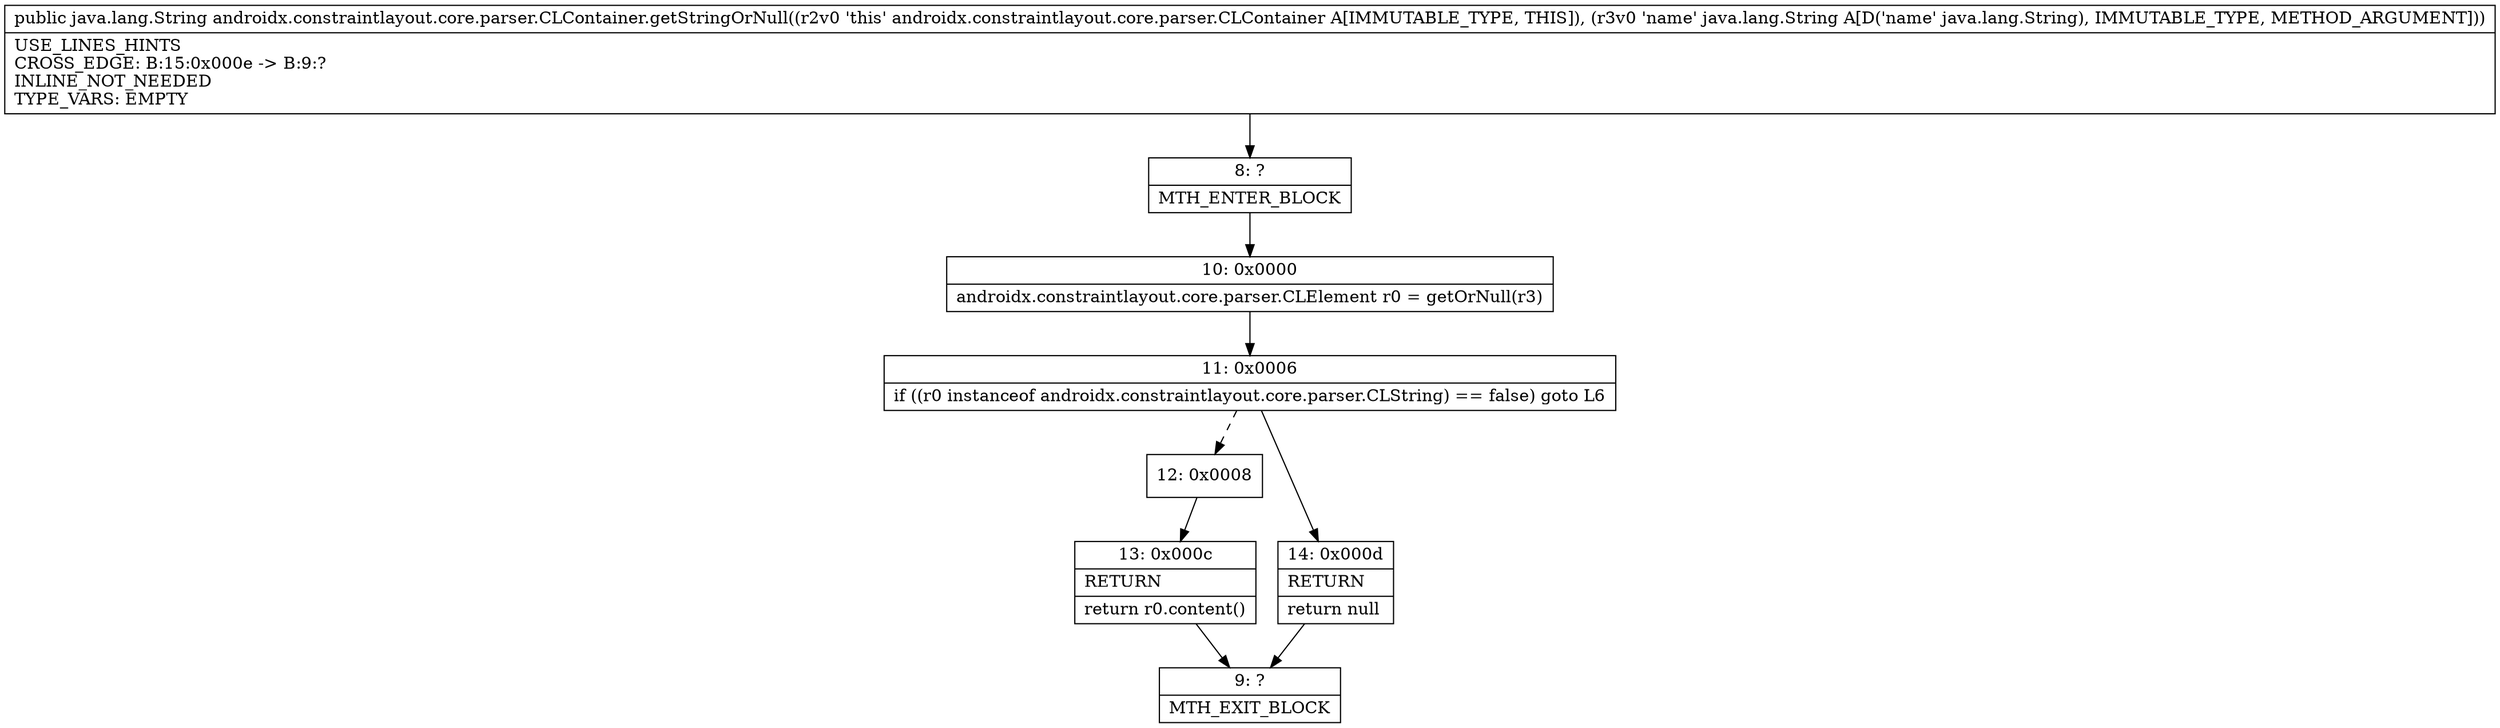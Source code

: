 digraph "CFG forandroidx.constraintlayout.core.parser.CLContainer.getStringOrNull(Ljava\/lang\/String;)Ljava\/lang\/String;" {
Node_8 [shape=record,label="{8\:\ ?|MTH_ENTER_BLOCK\l}"];
Node_10 [shape=record,label="{10\:\ 0x0000|androidx.constraintlayout.core.parser.CLElement r0 = getOrNull(r3)\l}"];
Node_11 [shape=record,label="{11\:\ 0x0006|if ((r0 instanceof androidx.constraintlayout.core.parser.CLString) == false) goto L6\l}"];
Node_12 [shape=record,label="{12\:\ 0x0008}"];
Node_13 [shape=record,label="{13\:\ 0x000c|RETURN\l|return r0.content()\l}"];
Node_9 [shape=record,label="{9\:\ ?|MTH_EXIT_BLOCK\l}"];
Node_14 [shape=record,label="{14\:\ 0x000d|RETURN\l|return null\l}"];
MethodNode[shape=record,label="{public java.lang.String androidx.constraintlayout.core.parser.CLContainer.getStringOrNull((r2v0 'this' androidx.constraintlayout.core.parser.CLContainer A[IMMUTABLE_TYPE, THIS]), (r3v0 'name' java.lang.String A[D('name' java.lang.String), IMMUTABLE_TYPE, METHOD_ARGUMENT]))  | USE_LINES_HINTS\lCROSS_EDGE: B:15:0x000e \-\> B:9:?\lINLINE_NOT_NEEDED\lTYPE_VARS: EMPTY\l}"];
MethodNode -> Node_8;Node_8 -> Node_10;
Node_10 -> Node_11;
Node_11 -> Node_12[style=dashed];
Node_11 -> Node_14;
Node_12 -> Node_13;
Node_13 -> Node_9;
Node_14 -> Node_9;
}


